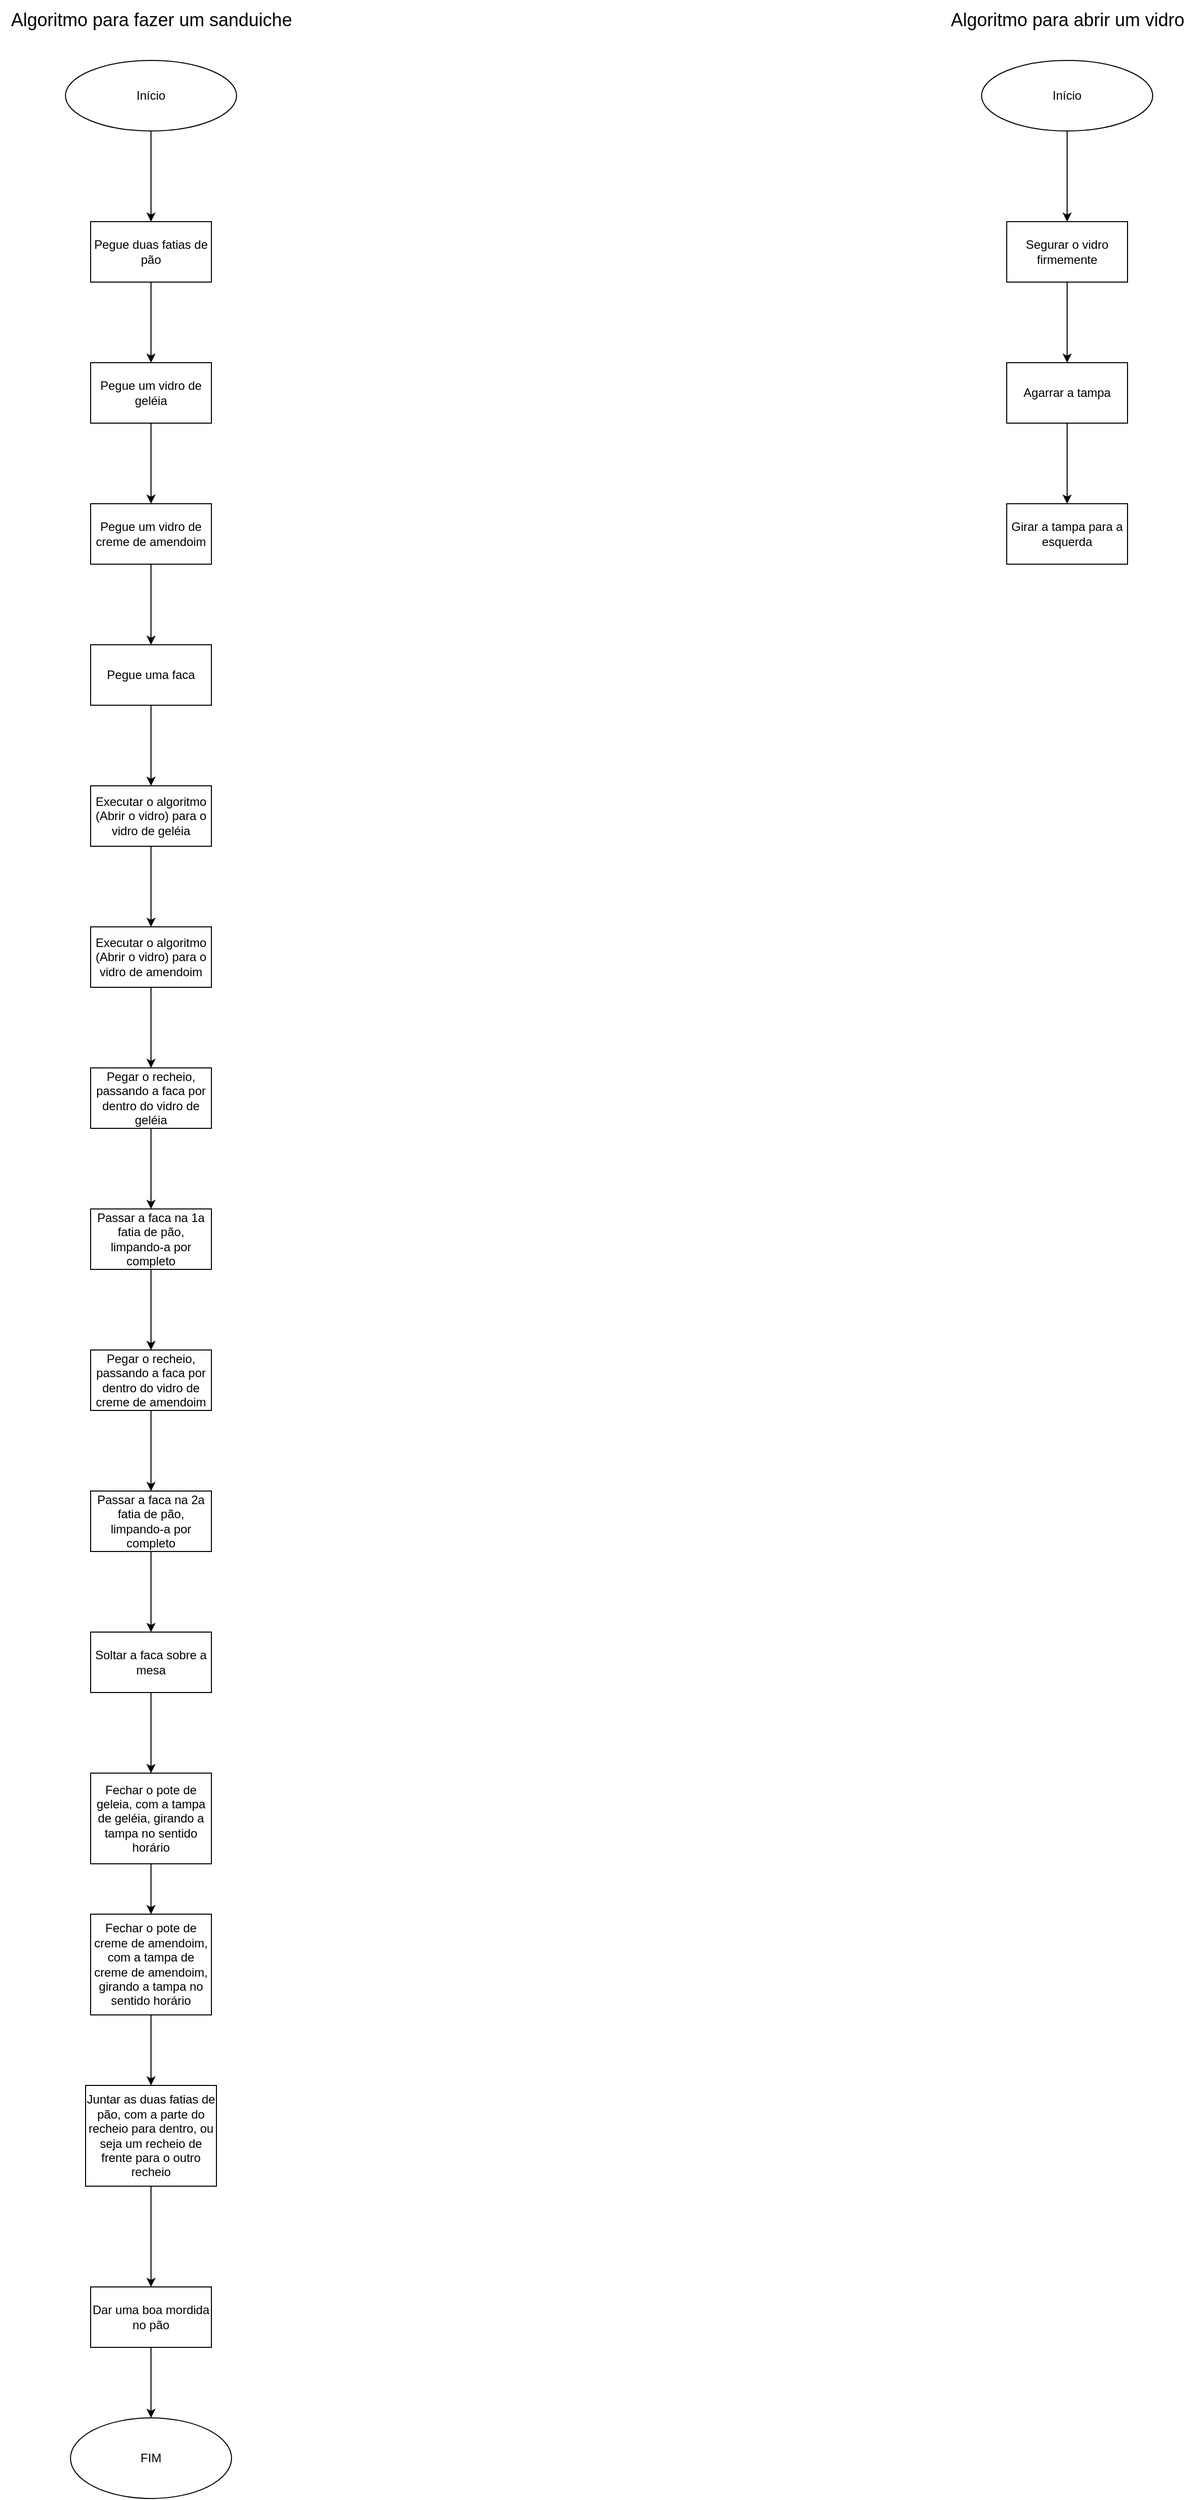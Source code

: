 <mxfile version="24.0.1" type="google">
  <diagram name="Página-1" id="EpQWCVIP9mDsC_vQAap2">
    <mxGraphModel dx="4097" dy="2206" grid="1" gridSize="10" guides="1" tooltips="1" connect="1" arrows="1" fold="1" page="1" pageScale="1" pageWidth="1654" pageHeight="2336" math="0" shadow="0">
      <root>
        <mxCell id="0" />
        <mxCell id="1" parent="0" />
        <mxCell id="9kY844LqeX3uHkMjqW-R-3" value="" style="edgeStyle=orthogonalEdgeStyle;rounded=0;orthogonalLoop=1;jettySize=auto;html=1;" edge="1" parent="1" source="9kY844LqeX3uHkMjqW-R-1" target="9kY844LqeX3uHkMjqW-R-2">
          <mxGeometry relative="1" as="geometry" />
        </mxCell>
        <mxCell id="9kY844LqeX3uHkMjqW-R-1" value="Início" style="ellipse;whiteSpace=wrap;html=1;" vertex="1" parent="1">
          <mxGeometry x="385" y="170" width="170" height="70" as="geometry" />
        </mxCell>
        <mxCell id="9kY844LqeX3uHkMjqW-R-5" value="" style="edgeStyle=orthogonalEdgeStyle;rounded=0;orthogonalLoop=1;jettySize=auto;html=1;" edge="1" parent="1" source="9kY844LqeX3uHkMjqW-R-2" target="9kY844LqeX3uHkMjqW-R-4">
          <mxGeometry relative="1" as="geometry" />
        </mxCell>
        <mxCell id="9kY844LqeX3uHkMjqW-R-2" value="Pegue duas fatias de pão" style="whiteSpace=wrap;html=1;" vertex="1" parent="1">
          <mxGeometry x="410" y="330" width="120" height="60" as="geometry" />
        </mxCell>
        <mxCell id="9kY844LqeX3uHkMjqW-R-7" value="" style="edgeStyle=orthogonalEdgeStyle;rounded=0;orthogonalLoop=1;jettySize=auto;html=1;" edge="1" parent="1" source="9kY844LqeX3uHkMjqW-R-4" target="9kY844LqeX3uHkMjqW-R-6">
          <mxGeometry relative="1" as="geometry" />
        </mxCell>
        <mxCell id="9kY844LqeX3uHkMjqW-R-4" value="Pegue um vidro de geléia" style="whiteSpace=wrap;html=1;" vertex="1" parent="1">
          <mxGeometry x="410" y="470" width="120" height="60" as="geometry" />
        </mxCell>
        <mxCell id="9kY844LqeX3uHkMjqW-R-9" value="" style="edgeStyle=orthogonalEdgeStyle;rounded=0;orthogonalLoop=1;jettySize=auto;html=1;" edge="1" parent="1" source="9kY844LqeX3uHkMjqW-R-6" target="9kY844LqeX3uHkMjqW-R-8">
          <mxGeometry relative="1" as="geometry" />
        </mxCell>
        <mxCell id="9kY844LqeX3uHkMjqW-R-6" value="Pegue um vidro de creme de amendoim" style="whiteSpace=wrap;html=1;" vertex="1" parent="1">
          <mxGeometry x="410" y="610" width="120" height="60" as="geometry" />
        </mxCell>
        <mxCell id="9kY844LqeX3uHkMjqW-R-21" value="" style="edgeStyle=orthogonalEdgeStyle;rounded=0;orthogonalLoop=1;jettySize=auto;html=1;" edge="1" parent="1" source="9kY844LqeX3uHkMjqW-R-8" target="9kY844LqeX3uHkMjqW-R-20">
          <mxGeometry relative="1" as="geometry" />
        </mxCell>
        <mxCell id="9kY844LqeX3uHkMjqW-R-8" value="Pegue uma faca" style="whiteSpace=wrap;html=1;" vertex="1" parent="1">
          <mxGeometry x="410" y="750" width="120" height="60" as="geometry" />
        </mxCell>
        <mxCell id="9kY844LqeX3uHkMjqW-R-10" value="Algoritmo para fazer um sanduiche" style="text;html=1;align=center;verticalAlign=middle;resizable=0;points=[];autosize=1;strokeColor=none;fillColor=none;fontSize=18;" vertex="1" parent="1">
          <mxGeometry x="320" y="110" width="300" height="40" as="geometry" />
        </mxCell>
        <mxCell id="9kY844LqeX3uHkMjqW-R-11" value="" style="edgeStyle=orthogonalEdgeStyle;rounded=0;orthogonalLoop=1;jettySize=auto;html=1;" edge="1" parent="1" source="9kY844LqeX3uHkMjqW-R-12" target="9kY844LqeX3uHkMjqW-R-14">
          <mxGeometry relative="1" as="geometry" />
        </mxCell>
        <mxCell id="9kY844LqeX3uHkMjqW-R-12" value="Início" style="ellipse;whiteSpace=wrap;html=1;" vertex="1" parent="1">
          <mxGeometry x="1295" y="170" width="170" height="70" as="geometry" />
        </mxCell>
        <mxCell id="9kY844LqeX3uHkMjqW-R-13" value="" style="edgeStyle=orthogonalEdgeStyle;rounded=0;orthogonalLoop=1;jettySize=auto;html=1;" edge="1" parent="1" source="9kY844LqeX3uHkMjqW-R-14" target="9kY844LqeX3uHkMjqW-R-15">
          <mxGeometry relative="1" as="geometry" />
        </mxCell>
        <mxCell id="9kY844LqeX3uHkMjqW-R-14" value="Segurar o vidro firmemente" style="whiteSpace=wrap;html=1;" vertex="1" parent="1">
          <mxGeometry x="1320" y="330" width="120" height="60" as="geometry" />
        </mxCell>
        <mxCell id="9kY844LqeX3uHkMjqW-R-18" value="" style="edgeStyle=orthogonalEdgeStyle;rounded=0;orthogonalLoop=1;jettySize=auto;html=1;" edge="1" parent="1" source="9kY844LqeX3uHkMjqW-R-15" target="9kY844LqeX3uHkMjqW-R-17">
          <mxGeometry relative="1" as="geometry" />
        </mxCell>
        <mxCell id="9kY844LqeX3uHkMjqW-R-15" value="Agarrar a tampa" style="whiteSpace=wrap;html=1;" vertex="1" parent="1">
          <mxGeometry x="1320" y="470" width="120" height="60" as="geometry" />
        </mxCell>
        <mxCell id="9kY844LqeX3uHkMjqW-R-16" value="Algoritmo para abrir um vidro" style="text;html=1;align=center;verticalAlign=middle;resizable=0;points=[];autosize=1;strokeColor=none;fillColor=none;fontSize=18;" vertex="1" parent="1">
          <mxGeometry x="1250" y="110" width="260" height="40" as="geometry" />
        </mxCell>
        <mxCell id="9kY844LqeX3uHkMjqW-R-17" value="Girar a tampa para a esquerda" style="whiteSpace=wrap;html=1;" vertex="1" parent="1">
          <mxGeometry x="1320" y="610" width="120" height="60" as="geometry" />
        </mxCell>
        <mxCell id="9kY844LqeX3uHkMjqW-R-23" value="" style="edgeStyle=orthogonalEdgeStyle;rounded=0;orthogonalLoop=1;jettySize=auto;html=1;" edge="1" parent="1" source="9kY844LqeX3uHkMjqW-R-20" target="9kY844LqeX3uHkMjqW-R-22">
          <mxGeometry relative="1" as="geometry" />
        </mxCell>
        <mxCell id="9kY844LqeX3uHkMjqW-R-20" value="Executar o algoritmo (Abrir o vidro) para o vidro de geléia" style="whiteSpace=wrap;html=1;" vertex="1" parent="1">
          <mxGeometry x="410" y="890" width="120" height="60" as="geometry" />
        </mxCell>
        <mxCell id="9kY844LqeX3uHkMjqW-R-25" value="" style="edgeStyle=orthogonalEdgeStyle;rounded=0;orthogonalLoop=1;jettySize=auto;html=1;" edge="1" parent="1" source="9kY844LqeX3uHkMjqW-R-22" target="9kY844LqeX3uHkMjqW-R-24">
          <mxGeometry relative="1" as="geometry" />
        </mxCell>
        <mxCell id="9kY844LqeX3uHkMjqW-R-22" value="Executar o algoritmo (Abrir o vidro) para o vidro de amendoim" style="whiteSpace=wrap;html=1;" vertex="1" parent="1">
          <mxGeometry x="410" y="1030" width="120" height="60" as="geometry" />
        </mxCell>
        <mxCell id="9kY844LqeX3uHkMjqW-R-27" value="" style="edgeStyle=orthogonalEdgeStyle;rounded=0;orthogonalLoop=1;jettySize=auto;html=1;" edge="1" parent="1" source="9kY844LqeX3uHkMjqW-R-24" target="9kY844LqeX3uHkMjqW-R-26">
          <mxGeometry relative="1" as="geometry" />
        </mxCell>
        <mxCell id="9kY844LqeX3uHkMjqW-R-24" value="Pegar o recheio, passando a faca por dentro do vidro de geléia" style="whiteSpace=wrap;html=1;" vertex="1" parent="1">
          <mxGeometry x="410" y="1170" width="120" height="60" as="geometry" />
        </mxCell>
        <mxCell id="9kY844LqeX3uHkMjqW-R-29" value="" style="edgeStyle=orthogonalEdgeStyle;rounded=0;orthogonalLoop=1;jettySize=auto;html=1;" edge="1" parent="1" source="9kY844LqeX3uHkMjqW-R-26" target="9kY844LqeX3uHkMjqW-R-28">
          <mxGeometry relative="1" as="geometry" />
        </mxCell>
        <mxCell id="9kY844LqeX3uHkMjqW-R-26" value="Passar a faca na 1a fatia de pão, limpando-a por completo" style="whiteSpace=wrap;html=1;" vertex="1" parent="1">
          <mxGeometry x="410" y="1310" width="120" height="60" as="geometry" />
        </mxCell>
        <mxCell id="9kY844LqeX3uHkMjqW-R-31" value="" style="edgeStyle=orthogonalEdgeStyle;rounded=0;orthogonalLoop=1;jettySize=auto;html=1;" edge="1" parent="1" source="9kY844LqeX3uHkMjqW-R-28" target="9kY844LqeX3uHkMjqW-R-30">
          <mxGeometry relative="1" as="geometry" />
        </mxCell>
        <mxCell id="9kY844LqeX3uHkMjqW-R-28" value="Pegar o recheio, passando a faca por dentro do vidro de creme de amendoim" style="whiteSpace=wrap;html=1;" vertex="1" parent="1">
          <mxGeometry x="410" y="1450" width="120" height="60" as="geometry" />
        </mxCell>
        <mxCell id="9kY844LqeX3uHkMjqW-R-33" value="" style="edgeStyle=orthogonalEdgeStyle;rounded=0;orthogonalLoop=1;jettySize=auto;html=1;" edge="1" parent="1" source="9kY844LqeX3uHkMjqW-R-30" target="9kY844LqeX3uHkMjqW-R-32">
          <mxGeometry relative="1" as="geometry" />
        </mxCell>
        <mxCell id="9kY844LqeX3uHkMjqW-R-30" value="Passar a faca na 2a fatia de pão, limpando-a por completo" style="whiteSpace=wrap;html=1;" vertex="1" parent="1">
          <mxGeometry x="410" y="1590" width="120" height="60" as="geometry" />
        </mxCell>
        <mxCell id="9kY844LqeX3uHkMjqW-R-35" value="" style="edgeStyle=orthogonalEdgeStyle;rounded=0;orthogonalLoop=1;jettySize=auto;html=1;" edge="1" parent="1" source="9kY844LqeX3uHkMjqW-R-32" target="9kY844LqeX3uHkMjqW-R-34">
          <mxGeometry relative="1" as="geometry" />
        </mxCell>
        <mxCell id="9kY844LqeX3uHkMjqW-R-32" value="Soltar a faca sobre a mesa" style="whiteSpace=wrap;html=1;" vertex="1" parent="1">
          <mxGeometry x="410" y="1730" width="120" height="60" as="geometry" />
        </mxCell>
        <mxCell id="9kY844LqeX3uHkMjqW-R-37" value="" style="edgeStyle=orthogonalEdgeStyle;rounded=0;orthogonalLoop=1;jettySize=auto;html=1;" edge="1" parent="1" source="9kY844LqeX3uHkMjqW-R-34" target="9kY844LqeX3uHkMjqW-R-36">
          <mxGeometry relative="1" as="geometry" />
        </mxCell>
        <mxCell id="9kY844LqeX3uHkMjqW-R-34" value="&lt;font style=&quot;font-size: 12px;&quot;&gt;Fechar o pote de geleia, com a tampa de geléia, girando a tampa no sentido horário&lt;/font&gt;" style="whiteSpace=wrap;html=1;" vertex="1" parent="1">
          <mxGeometry x="410" y="1870" width="120" height="90" as="geometry" />
        </mxCell>
        <mxCell id="9kY844LqeX3uHkMjqW-R-39" value="" style="edgeStyle=orthogonalEdgeStyle;rounded=0;orthogonalLoop=1;jettySize=auto;html=1;" edge="1" parent="1" source="9kY844LqeX3uHkMjqW-R-36" target="9kY844LqeX3uHkMjqW-R-38">
          <mxGeometry relative="1" as="geometry" />
        </mxCell>
        <mxCell id="9kY844LqeX3uHkMjqW-R-36" value="&lt;font style=&quot;font-size: 12px;&quot;&gt;Fechar o pote de creme de amendoim, com a tampa de creme de amendoim, girando a tampa no sentido horário&lt;/font&gt;" style="whiteSpace=wrap;html=1;" vertex="1" parent="1">
          <mxGeometry x="410" y="2010" width="120" height="100" as="geometry" />
        </mxCell>
        <mxCell id="9kY844LqeX3uHkMjqW-R-41" value="" style="edgeStyle=orthogonalEdgeStyle;rounded=0;orthogonalLoop=1;jettySize=auto;html=1;" edge="1" parent="1" source="9kY844LqeX3uHkMjqW-R-38" target="9kY844LqeX3uHkMjqW-R-40">
          <mxGeometry relative="1" as="geometry" />
        </mxCell>
        <mxCell id="9kY844LqeX3uHkMjqW-R-38" value="Juntar as duas fatias de pão, com a parte do recheio para dentro, ou seja um recheio de frente para o outro recheio" style="whiteSpace=wrap;html=1;" vertex="1" parent="1">
          <mxGeometry x="405" y="2180" width="130" height="100" as="geometry" />
        </mxCell>
        <mxCell id="9kY844LqeX3uHkMjqW-R-43" value="" style="edgeStyle=orthogonalEdgeStyle;rounded=0;orthogonalLoop=1;jettySize=auto;html=1;" edge="1" parent="1" source="9kY844LqeX3uHkMjqW-R-40" target="9kY844LqeX3uHkMjqW-R-42">
          <mxGeometry relative="1" as="geometry" />
        </mxCell>
        <mxCell id="9kY844LqeX3uHkMjqW-R-40" value="Dar uma boa mordida no pão" style="whiteSpace=wrap;html=1;" vertex="1" parent="1">
          <mxGeometry x="410" y="2380" width="120" height="60" as="geometry" />
        </mxCell>
        <mxCell id="9kY844LqeX3uHkMjqW-R-42" value="FIM" style="ellipse;whiteSpace=wrap;html=1;" vertex="1" parent="1">
          <mxGeometry x="390" y="2510" width="160" height="80" as="geometry" />
        </mxCell>
      </root>
    </mxGraphModel>
  </diagram>
</mxfile>
